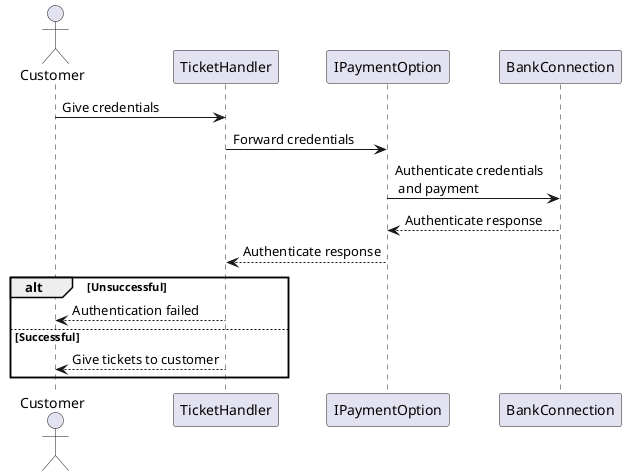 @startuml
Actor Customer
Customer -> TicketHandler: Give credentials
TicketHandler -> IPaymentOption: Forward credentials
IPaymentOption -> BankConnection: Authenticate credentials\n and payment
IPaymentOption <-- BankConnection: Authenticate response
IPaymentOption --> TicketHandler: Authenticate response
alt Unsuccessful
TicketHandler --> Customer: Authentication failed
else Successful
TicketHandler --> Customer: Give tickets to customer
end


@enduml